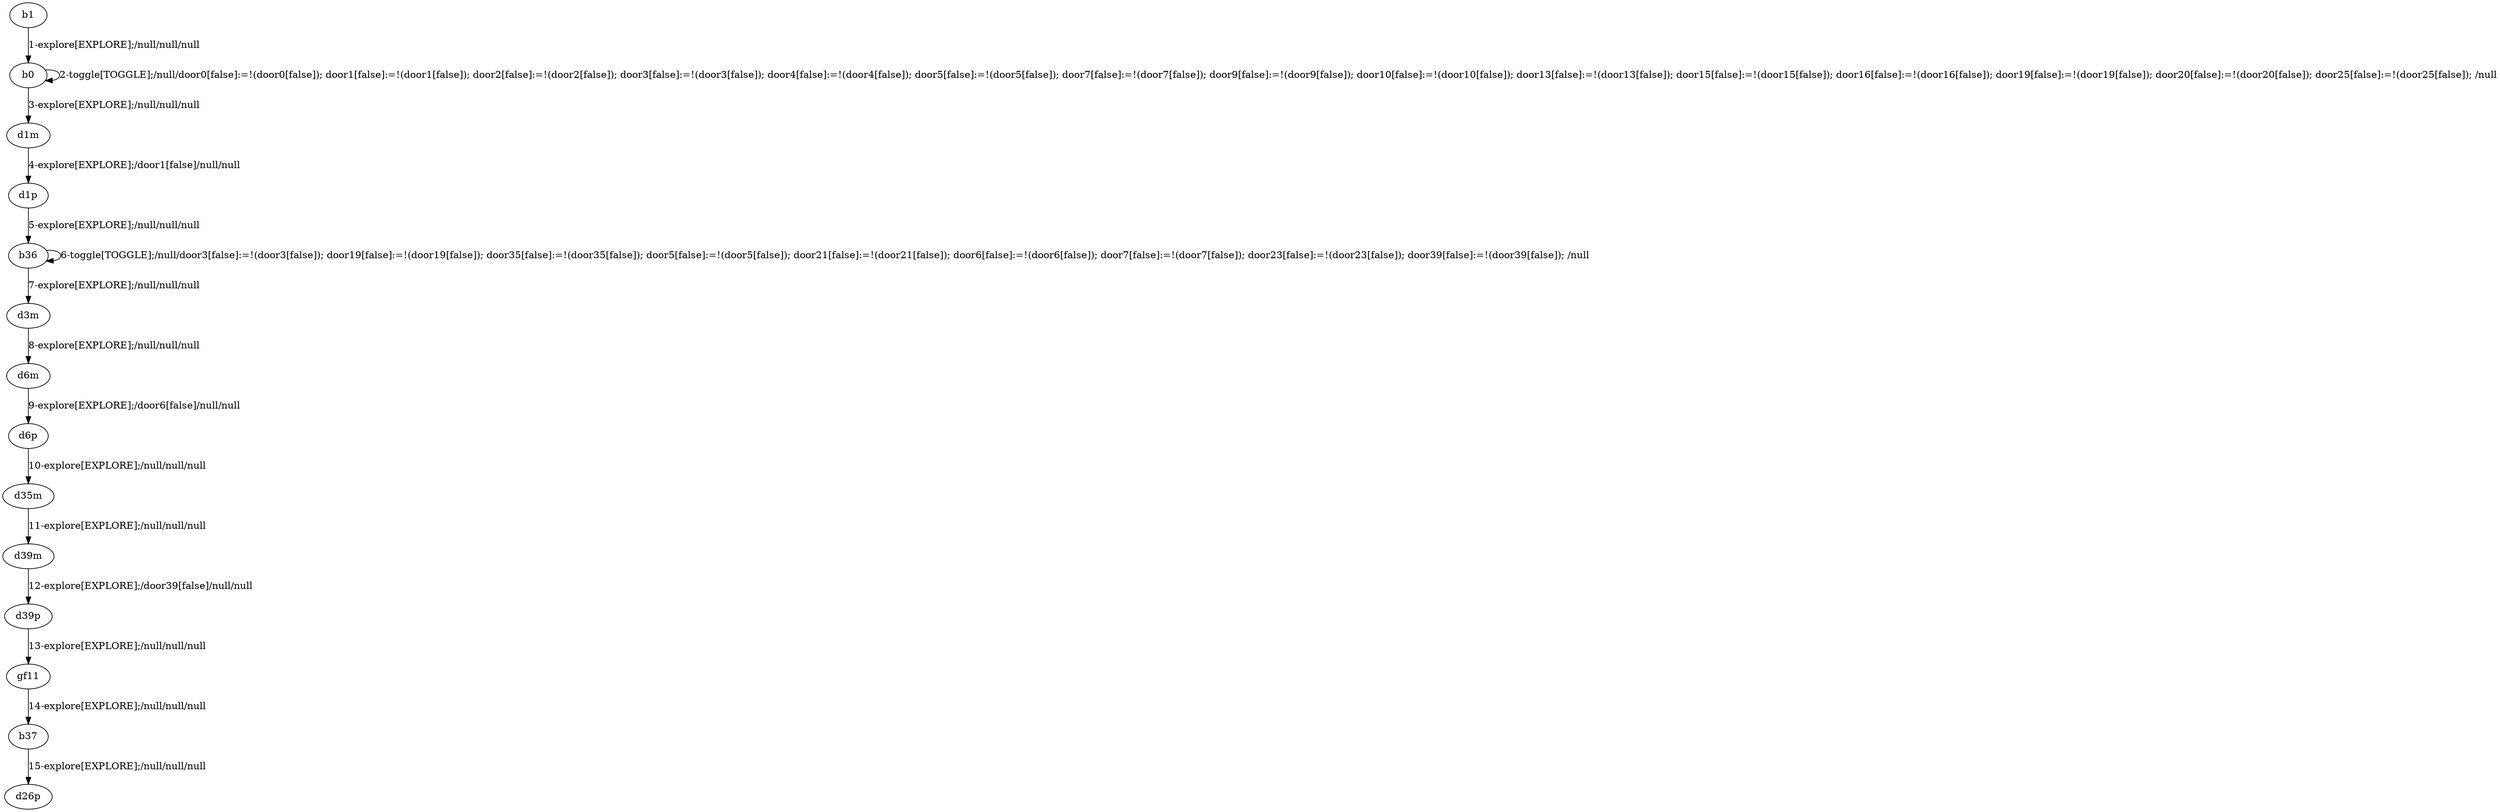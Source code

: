 # Total number of goals covered by this test: 3
# gf11 --> b37
# d39p --> gf11
# b37 --> d26p

digraph g {
"b1" -> "b0" [label = "1-explore[EXPLORE];/null/null/null"];
"b0" -> "b0" [label = "2-toggle[TOGGLE];/null/door0[false]:=!(door0[false]); door1[false]:=!(door1[false]); door2[false]:=!(door2[false]); door3[false]:=!(door3[false]); door4[false]:=!(door4[false]); door5[false]:=!(door5[false]); door7[false]:=!(door7[false]); door9[false]:=!(door9[false]); door10[false]:=!(door10[false]); door13[false]:=!(door13[false]); door15[false]:=!(door15[false]); door16[false]:=!(door16[false]); door19[false]:=!(door19[false]); door20[false]:=!(door20[false]); door25[false]:=!(door25[false]); /null"];
"b0" -> "d1m" [label = "3-explore[EXPLORE];/null/null/null"];
"d1m" -> "d1p" [label = "4-explore[EXPLORE];/door1[false]/null/null"];
"d1p" -> "b36" [label = "5-explore[EXPLORE];/null/null/null"];
"b36" -> "b36" [label = "6-toggle[TOGGLE];/null/door3[false]:=!(door3[false]); door19[false]:=!(door19[false]); door35[false]:=!(door35[false]); door5[false]:=!(door5[false]); door21[false]:=!(door21[false]); door6[false]:=!(door6[false]); door7[false]:=!(door7[false]); door23[false]:=!(door23[false]); door39[false]:=!(door39[false]); /null"];
"b36" -> "d3m" [label = "7-explore[EXPLORE];/null/null/null"];
"d3m" -> "d6m" [label = "8-explore[EXPLORE];/null/null/null"];
"d6m" -> "d6p" [label = "9-explore[EXPLORE];/door6[false]/null/null"];
"d6p" -> "d35m" [label = "10-explore[EXPLORE];/null/null/null"];
"d35m" -> "d39m" [label = "11-explore[EXPLORE];/null/null/null"];
"d39m" -> "d39p" [label = "12-explore[EXPLORE];/door39[false]/null/null"];
"d39p" -> "gf11" [label = "13-explore[EXPLORE];/null/null/null"];
"gf11" -> "b37" [label = "14-explore[EXPLORE];/null/null/null"];
"b37" -> "d26p" [label = "15-explore[EXPLORE];/null/null/null"];
}